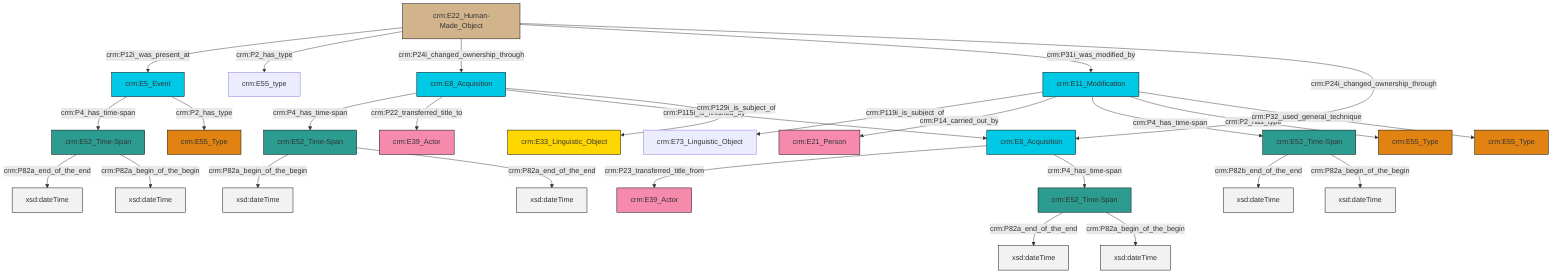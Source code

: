 graph TD
classDef Literal fill:#f2f2f2,stroke:#000000;
classDef CRM_Entity fill:#FFFFFF,stroke:#000000;
classDef Temporal_Entity fill:#00C9E6, stroke:#000000;
classDef Type fill:#E18312, stroke:#000000;
classDef Time-Span fill:#2C9C91, stroke:#000000;
classDef Appellation fill:#FFEB7F, stroke:#000000;
classDef Place fill:#008836, stroke:#000000;
classDef Persistent_Item fill:#B266B2, stroke:#000000;
classDef Conceptual_Object fill:#FFD700, stroke:#000000;
classDef Physical_Thing fill:#D2B48C, stroke:#000000;
classDef Actor fill:#f58aad, stroke:#000000;
classDef PC_Classes fill:#4ce600, stroke:#000000;
classDef Multi fill:#cccccc,stroke:#000000;

0["crm:E52_Time-Span"]:::Time-Span -->|crm:P82a_begin_of_the_begin| 1[xsd:dateTime]:::Literal
2["crm:E8_Acquisition"]:::Temporal_Entity -->|crm:P4_has_time-span| 0["crm:E52_Time-Span"]:::Time-Span
5["crm:E22_Human-Made_Object"]:::Physical_Thing -->|crm:P12i_was_present_at| 6["crm:E5_Event"]:::Temporal_Entity
5["crm:E22_Human-Made_Object"]:::Physical_Thing -->|crm:P2_has_type| 9["crm:E55_type"]:::Default
11["crm:E11_Modification"]:::Temporal_Entity -->|crm:P119i_is_subject_of| 12["crm:E73_Linguistic_Object"]:::Default
11["crm:E11_Modification"]:::Temporal_Entity -->|crm:P14_carried_out_by| 13["crm:E21_Person"]:::Actor
6["crm:E5_Event"]:::Temporal_Entity -->|crm:P4_has_time-span| 14["crm:E52_Time-Span"]:::Time-Span
5["crm:E22_Human-Made_Object"]:::Physical_Thing -->|crm:P24i_changed_ownership_through| 2["crm:E8_Acquisition"]:::Temporal_Entity
11["crm:E11_Modification"]:::Temporal_Entity -->|crm:P4_has_time-span| 3["crm:E52_Time-Span"]:::Time-Span
5["crm:E22_Human-Made_Object"]:::Physical_Thing -->|crm:P31i_was_modified_by| 11["crm:E11_Modification"]:::Temporal_Entity
3["crm:E52_Time-Span"]:::Time-Span -->|crm:P82b_end_of_the_end| 17[xsd:dateTime]:::Literal
18["crm:E8_Acquisition"]:::Temporal_Entity -->|crm:P23_transferred_title_from| 20["crm:E39_Actor"]:::Actor
6["crm:E5_Event"]:::Temporal_Entity -->|crm:P2_has_type| 21["crm:E55_Type"]:::Type
14["crm:E52_Time-Span"]:::Time-Span -->|crm:P82a_end_of_the_end| 24[xsd:dateTime]:::Literal
3["crm:E52_Time-Span"]:::Time-Span -->|crm:P82a_begin_of_the_begin| 26[xsd:dateTime]:::Literal
11["crm:E11_Modification"]:::Temporal_Entity -->|crm:P2_has_type| 7["crm:E55_Type"]:::Type
5["crm:E22_Human-Made_Object"]:::Physical_Thing -->|crm:P24i_changed_ownership_through| 18["crm:E8_Acquisition"]:::Temporal_Entity
14["crm:E52_Time-Span"]:::Time-Span -->|crm:P82a_begin_of_the_begin| 31[xsd:dateTime]:::Literal
11["crm:E11_Modification"]:::Temporal_Entity -->|crm:P32_used_general_technique| 15["crm:E55_Type"]:::Type
2["crm:E8_Acquisition"]:::Temporal_Entity -->|crm:P22_transferred_title_to| 36["crm:E39_Actor"]:::Actor
2["crm:E8_Acquisition"]:::Temporal_Entity -->|crm:P115i_is_finished_by| 18["crm:E8_Acquisition"]:::Temporal_Entity
0["crm:E52_Time-Span"]:::Time-Span -->|crm:P82a_end_of_the_end| 37[xsd:dateTime]:::Literal
18["crm:E8_Acquisition"]:::Temporal_Entity -->|crm:P4_has_time-span| 32["crm:E52_Time-Span"]:::Time-Span
32["crm:E52_Time-Span"]:::Time-Span -->|crm:P82a_end_of_the_end| 40[xsd:dateTime]:::Literal
2["crm:E8_Acquisition"]:::Temporal_Entity -->|crm:P129i_is_subject_of| 27["crm:E33_Linguistic_Object"]:::Conceptual_Object
32["crm:E52_Time-Span"]:::Time-Span -->|crm:P82a_begin_of_the_begin| 42[xsd:dateTime]:::Literal